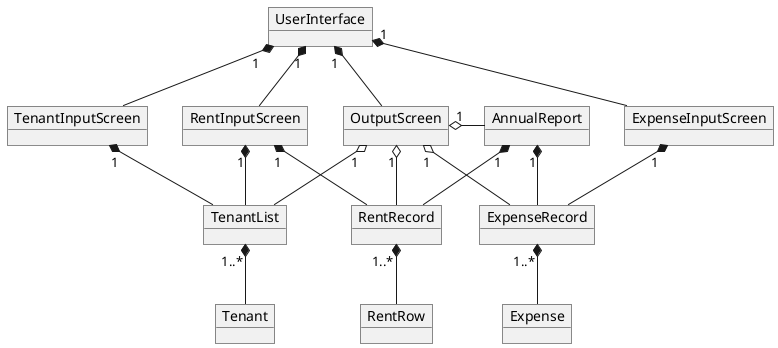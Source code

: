@startuml activity3

top to bottom direction

object UserInterface
object TenantInputScreen
object RentInputScreen
object ExpenseInputScreen

object TenantList
object RentRecord
object ExpenseRecord  

object OutputScreen
object AnnualReport
object Tenant
object RentRow
object Expense 

/'
interface InputScreen{
    +inputData()
}
'/


/' UserInterface associations '/

'UserInterface "1" o-- TenantList
'UserInterface "1" o-- ExpenseRecord
'UserInterface "1" o-- RentRecord


UserInterface "1" *-- TenantInputScreen
UserInterface "1" *-- RentInputScreen
UserInterface "1" *-- ExpenseInputScreen
UserInterface "1" *-- OutputScreen

OutputScreen "1" o-right- AnnualReport
OutputScreen "1" o-- TenantList
OutputScreen "1" o-- ExpenseRecord
OutputScreen "1" o-- RentRecord

/' InputScreen associations '/
TenantInputScreen "1" *--  TenantList
RentInputScreen "1" *-- TenantList
RentInputScreen "1" *-- RentRecord
ExpenseInputScreen "1" *--ExpenseRecord

AnnualReport "1" *-- ExpenseRecord
AnnualReport "1" *-- RentRecord

TenantList "1..*" *-- Tenant
RentRecord "1..*" *-- RentRow
ExpenseRecord "1..*" *-- Expense

@enduml